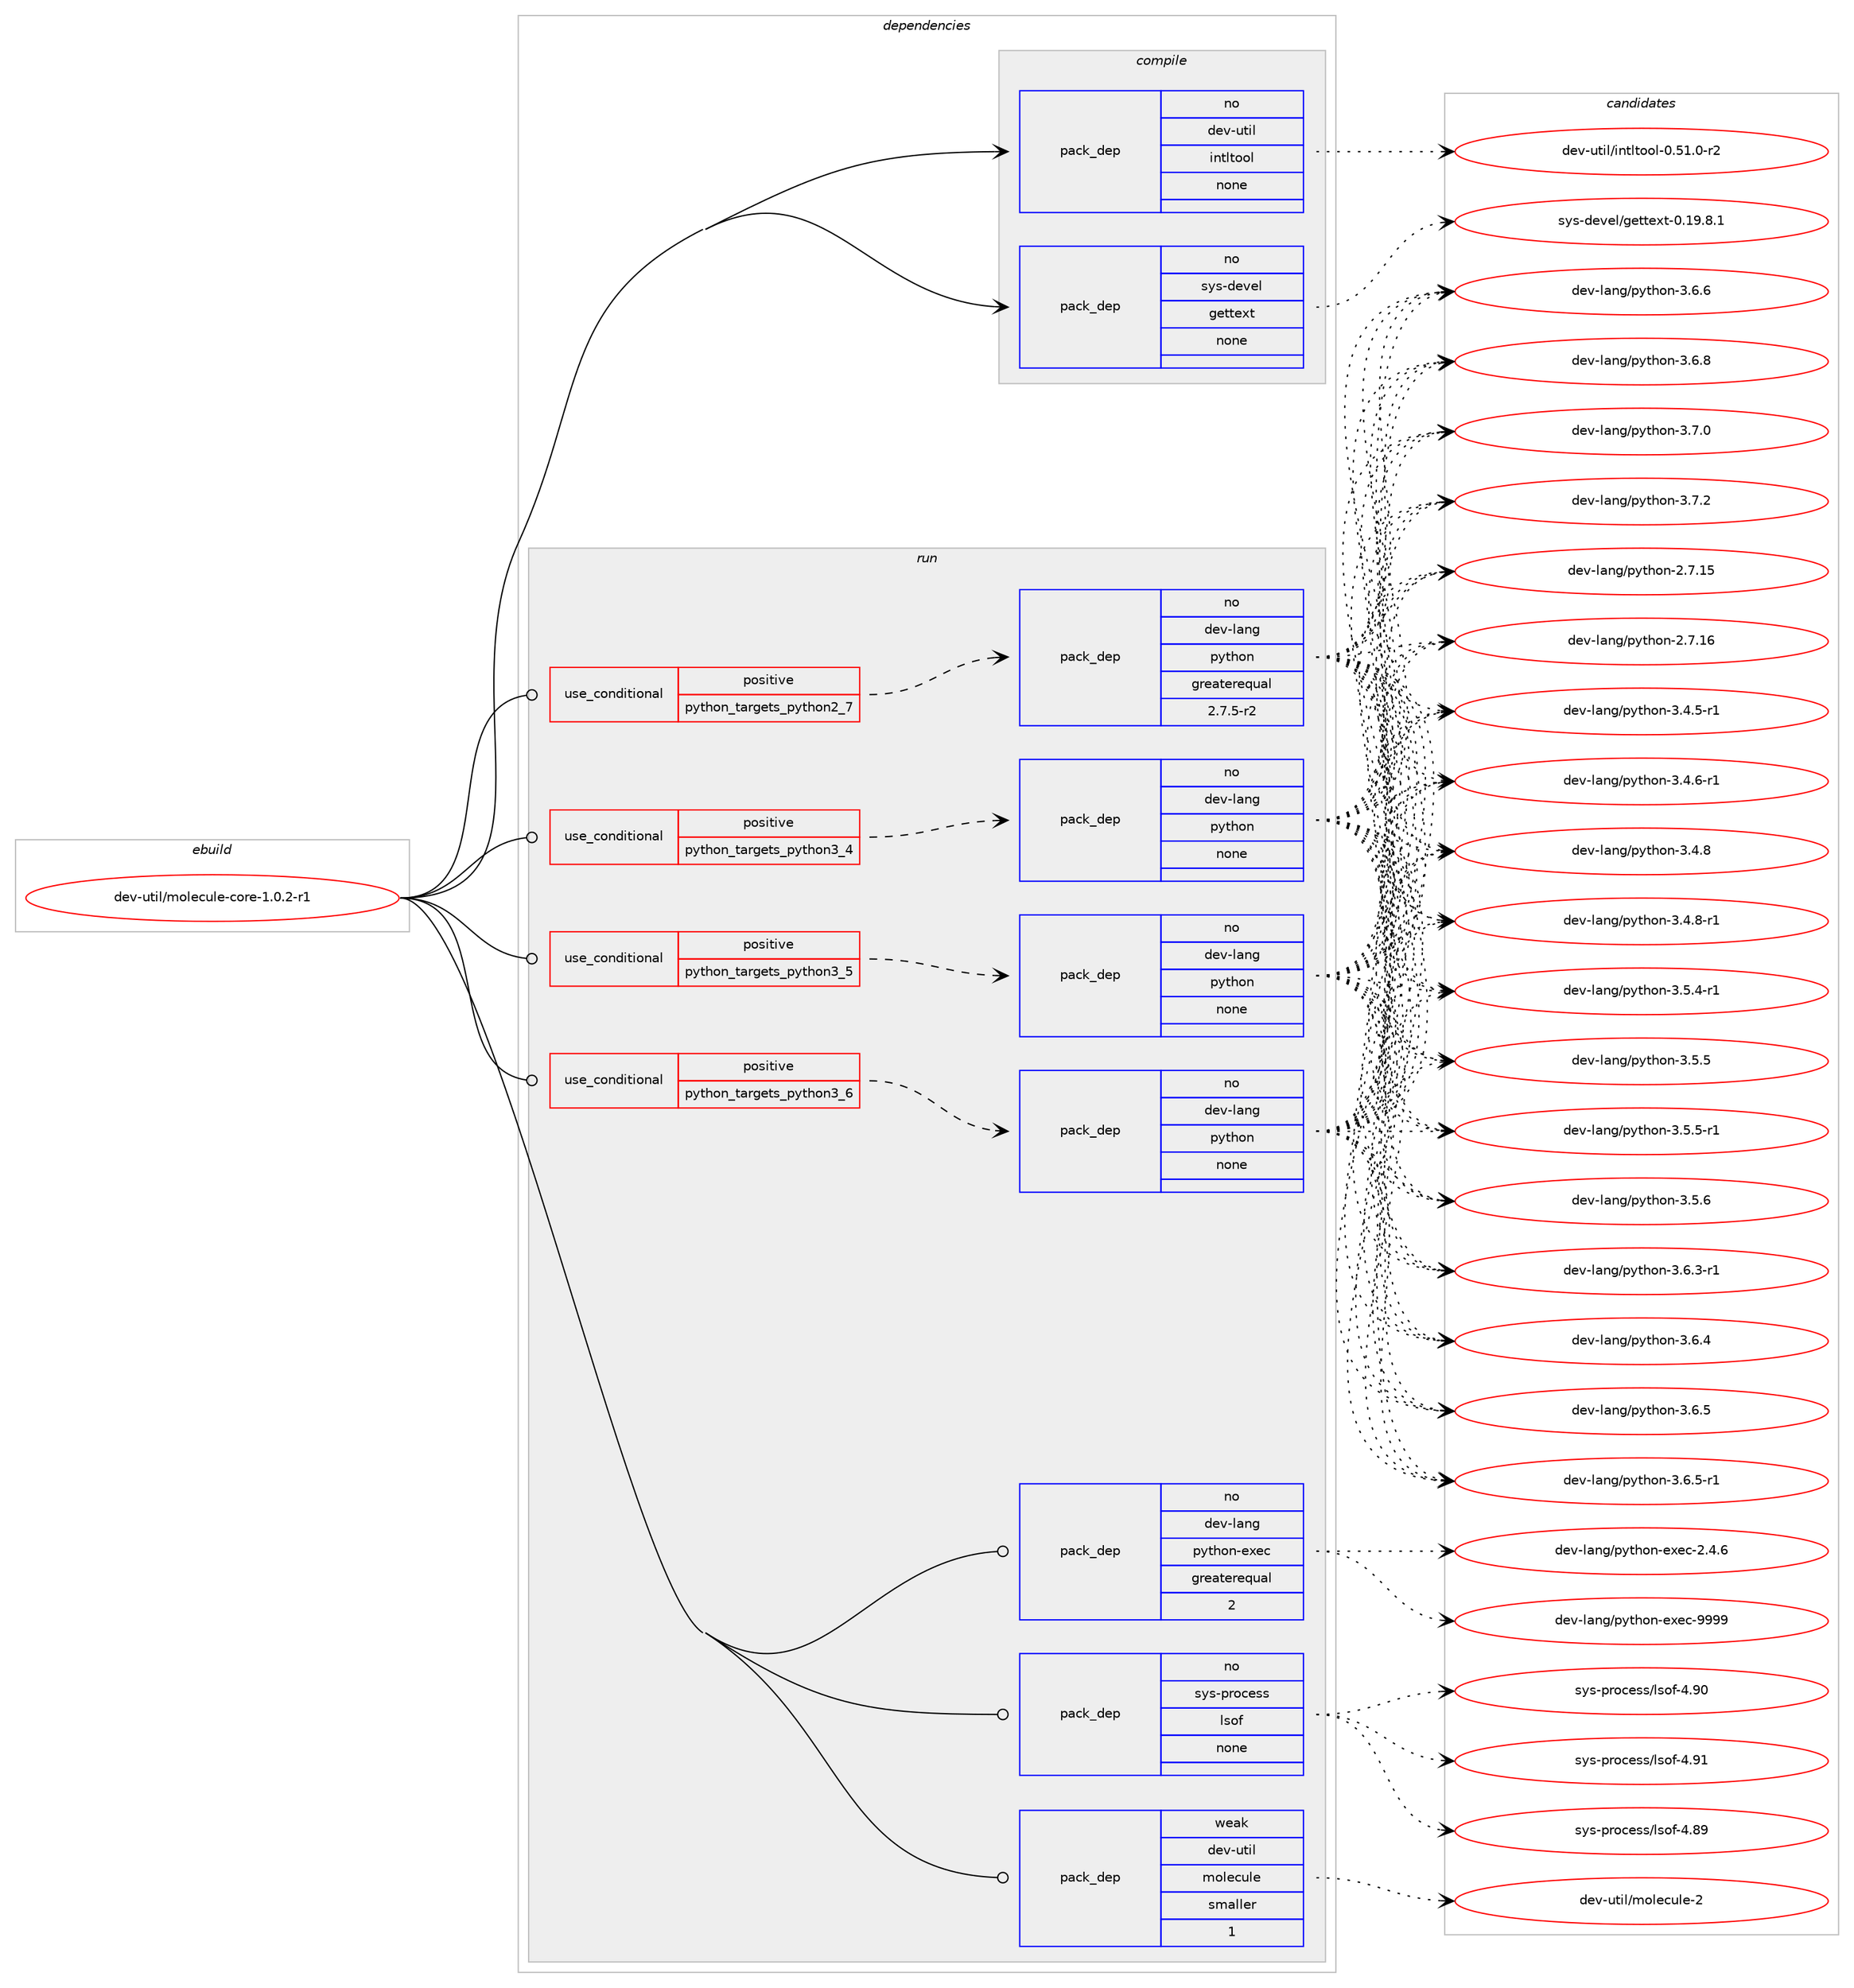 digraph prolog {

# *************
# Graph options
# *************

newrank=true;
concentrate=true;
compound=true;
graph [rankdir=LR,fontname=Helvetica,fontsize=10,ranksep=1.5];#, ranksep=2.5, nodesep=0.2];
edge  [arrowhead=vee];
node  [fontname=Helvetica,fontsize=10];

# **********
# The ebuild
# **********

subgraph cluster_leftcol {
color=gray;
rank=same;
label=<<i>ebuild</i>>;
id [label="dev-util/molecule-core-1.0.2-r1", color=red, width=4, href="../dev-util/molecule-core-1.0.2-r1.svg"];
}

# ****************
# The dependencies
# ****************

subgraph cluster_midcol {
color=gray;
label=<<i>dependencies</i>>;
subgraph cluster_compile {
fillcolor="#eeeeee";
style=filled;
label=<<i>compile</i>>;
subgraph pack1099191 {
dependency1547618 [label=<<TABLE BORDER="0" CELLBORDER="1" CELLSPACING="0" CELLPADDING="4" WIDTH="220"><TR><TD ROWSPAN="6" CELLPADDING="30">pack_dep</TD></TR><TR><TD WIDTH="110">no</TD></TR><TR><TD>dev-util</TD></TR><TR><TD>intltool</TD></TR><TR><TD>none</TD></TR><TR><TD></TD></TR></TABLE>>, shape=none, color=blue];
}
id:e -> dependency1547618:w [weight=20,style="solid",arrowhead="vee"];
subgraph pack1099192 {
dependency1547619 [label=<<TABLE BORDER="0" CELLBORDER="1" CELLSPACING="0" CELLPADDING="4" WIDTH="220"><TR><TD ROWSPAN="6" CELLPADDING="30">pack_dep</TD></TR><TR><TD WIDTH="110">no</TD></TR><TR><TD>sys-devel</TD></TR><TR><TD>gettext</TD></TR><TR><TD>none</TD></TR><TR><TD></TD></TR></TABLE>>, shape=none, color=blue];
}
id:e -> dependency1547619:w [weight=20,style="solid",arrowhead="vee"];
}
subgraph cluster_compileandrun {
fillcolor="#eeeeee";
style=filled;
label=<<i>compile and run</i>>;
}
subgraph cluster_run {
fillcolor="#eeeeee";
style=filled;
label=<<i>run</i>>;
subgraph cond424740 {
dependency1547620 [label=<<TABLE BORDER="0" CELLBORDER="1" CELLSPACING="0" CELLPADDING="4"><TR><TD ROWSPAN="3" CELLPADDING="10">use_conditional</TD></TR><TR><TD>positive</TD></TR><TR><TD>python_targets_python2_7</TD></TR></TABLE>>, shape=none, color=red];
subgraph pack1099193 {
dependency1547621 [label=<<TABLE BORDER="0" CELLBORDER="1" CELLSPACING="0" CELLPADDING="4" WIDTH="220"><TR><TD ROWSPAN="6" CELLPADDING="30">pack_dep</TD></TR><TR><TD WIDTH="110">no</TD></TR><TR><TD>dev-lang</TD></TR><TR><TD>python</TD></TR><TR><TD>greaterequal</TD></TR><TR><TD>2.7.5-r2</TD></TR></TABLE>>, shape=none, color=blue];
}
dependency1547620:e -> dependency1547621:w [weight=20,style="dashed",arrowhead="vee"];
}
id:e -> dependency1547620:w [weight=20,style="solid",arrowhead="odot"];
subgraph cond424741 {
dependency1547622 [label=<<TABLE BORDER="0" CELLBORDER="1" CELLSPACING="0" CELLPADDING="4"><TR><TD ROWSPAN="3" CELLPADDING="10">use_conditional</TD></TR><TR><TD>positive</TD></TR><TR><TD>python_targets_python3_4</TD></TR></TABLE>>, shape=none, color=red];
subgraph pack1099194 {
dependency1547623 [label=<<TABLE BORDER="0" CELLBORDER="1" CELLSPACING="0" CELLPADDING="4" WIDTH="220"><TR><TD ROWSPAN="6" CELLPADDING="30">pack_dep</TD></TR><TR><TD WIDTH="110">no</TD></TR><TR><TD>dev-lang</TD></TR><TR><TD>python</TD></TR><TR><TD>none</TD></TR><TR><TD></TD></TR></TABLE>>, shape=none, color=blue];
}
dependency1547622:e -> dependency1547623:w [weight=20,style="dashed",arrowhead="vee"];
}
id:e -> dependency1547622:w [weight=20,style="solid",arrowhead="odot"];
subgraph cond424742 {
dependency1547624 [label=<<TABLE BORDER="0" CELLBORDER="1" CELLSPACING="0" CELLPADDING="4"><TR><TD ROWSPAN="3" CELLPADDING="10">use_conditional</TD></TR><TR><TD>positive</TD></TR><TR><TD>python_targets_python3_5</TD></TR></TABLE>>, shape=none, color=red];
subgraph pack1099195 {
dependency1547625 [label=<<TABLE BORDER="0" CELLBORDER="1" CELLSPACING="0" CELLPADDING="4" WIDTH="220"><TR><TD ROWSPAN="6" CELLPADDING="30">pack_dep</TD></TR><TR><TD WIDTH="110">no</TD></TR><TR><TD>dev-lang</TD></TR><TR><TD>python</TD></TR><TR><TD>none</TD></TR><TR><TD></TD></TR></TABLE>>, shape=none, color=blue];
}
dependency1547624:e -> dependency1547625:w [weight=20,style="dashed",arrowhead="vee"];
}
id:e -> dependency1547624:w [weight=20,style="solid",arrowhead="odot"];
subgraph cond424743 {
dependency1547626 [label=<<TABLE BORDER="0" CELLBORDER="1" CELLSPACING="0" CELLPADDING="4"><TR><TD ROWSPAN="3" CELLPADDING="10">use_conditional</TD></TR><TR><TD>positive</TD></TR><TR><TD>python_targets_python3_6</TD></TR></TABLE>>, shape=none, color=red];
subgraph pack1099196 {
dependency1547627 [label=<<TABLE BORDER="0" CELLBORDER="1" CELLSPACING="0" CELLPADDING="4" WIDTH="220"><TR><TD ROWSPAN="6" CELLPADDING="30">pack_dep</TD></TR><TR><TD WIDTH="110">no</TD></TR><TR><TD>dev-lang</TD></TR><TR><TD>python</TD></TR><TR><TD>none</TD></TR><TR><TD></TD></TR></TABLE>>, shape=none, color=blue];
}
dependency1547626:e -> dependency1547627:w [weight=20,style="dashed",arrowhead="vee"];
}
id:e -> dependency1547626:w [weight=20,style="solid",arrowhead="odot"];
subgraph pack1099197 {
dependency1547628 [label=<<TABLE BORDER="0" CELLBORDER="1" CELLSPACING="0" CELLPADDING="4" WIDTH="220"><TR><TD ROWSPAN="6" CELLPADDING="30">pack_dep</TD></TR><TR><TD WIDTH="110">no</TD></TR><TR><TD>dev-lang</TD></TR><TR><TD>python-exec</TD></TR><TR><TD>greaterequal</TD></TR><TR><TD>2</TD></TR></TABLE>>, shape=none, color=blue];
}
id:e -> dependency1547628:w [weight=20,style="solid",arrowhead="odot"];
subgraph pack1099198 {
dependency1547629 [label=<<TABLE BORDER="0" CELLBORDER="1" CELLSPACING="0" CELLPADDING="4" WIDTH="220"><TR><TD ROWSPAN="6" CELLPADDING="30">pack_dep</TD></TR><TR><TD WIDTH="110">no</TD></TR><TR><TD>sys-process</TD></TR><TR><TD>lsof</TD></TR><TR><TD>none</TD></TR><TR><TD></TD></TR></TABLE>>, shape=none, color=blue];
}
id:e -> dependency1547629:w [weight=20,style="solid",arrowhead="odot"];
subgraph pack1099199 {
dependency1547630 [label=<<TABLE BORDER="0" CELLBORDER="1" CELLSPACING="0" CELLPADDING="4" WIDTH="220"><TR><TD ROWSPAN="6" CELLPADDING="30">pack_dep</TD></TR><TR><TD WIDTH="110">weak</TD></TR><TR><TD>dev-util</TD></TR><TR><TD>molecule</TD></TR><TR><TD>smaller</TD></TR><TR><TD>1</TD></TR></TABLE>>, shape=none, color=blue];
}
id:e -> dependency1547630:w [weight=20,style="solid",arrowhead="odot"];
}
}

# **************
# The candidates
# **************

subgraph cluster_choices {
rank=same;
color=gray;
label=<<i>candidates</i>>;

subgraph choice1099191 {
color=black;
nodesep=1;
choice1001011184511711610510847105110116108116111111108454846534946484511450 [label="dev-util/intltool-0.51.0-r2", color=red, width=4,href="../dev-util/intltool-0.51.0-r2.svg"];
dependency1547618:e -> choice1001011184511711610510847105110116108116111111108454846534946484511450:w [style=dotted,weight="100"];
}
subgraph choice1099192 {
color=black;
nodesep=1;
choice1151211154510010111810110847103101116116101120116454846495746564649 [label="sys-devel/gettext-0.19.8.1", color=red, width=4,href="../sys-devel/gettext-0.19.8.1.svg"];
dependency1547619:e -> choice1151211154510010111810110847103101116116101120116454846495746564649:w [style=dotted,weight="100"];
}
subgraph choice1099193 {
color=black;
nodesep=1;
choice10010111845108971101034711212111610411111045504655464953 [label="dev-lang/python-2.7.15", color=red, width=4,href="../dev-lang/python-2.7.15.svg"];
choice10010111845108971101034711212111610411111045504655464954 [label="dev-lang/python-2.7.16", color=red, width=4,href="../dev-lang/python-2.7.16.svg"];
choice1001011184510897110103471121211161041111104551465246534511449 [label="dev-lang/python-3.4.5-r1", color=red, width=4,href="../dev-lang/python-3.4.5-r1.svg"];
choice1001011184510897110103471121211161041111104551465246544511449 [label="dev-lang/python-3.4.6-r1", color=red, width=4,href="../dev-lang/python-3.4.6-r1.svg"];
choice100101118451089711010347112121116104111110455146524656 [label="dev-lang/python-3.4.8", color=red, width=4,href="../dev-lang/python-3.4.8.svg"];
choice1001011184510897110103471121211161041111104551465246564511449 [label="dev-lang/python-3.4.8-r1", color=red, width=4,href="../dev-lang/python-3.4.8-r1.svg"];
choice1001011184510897110103471121211161041111104551465346524511449 [label="dev-lang/python-3.5.4-r1", color=red, width=4,href="../dev-lang/python-3.5.4-r1.svg"];
choice100101118451089711010347112121116104111110455146534653 [label="dev-lang/python-3.5.5", color=red, width=4,href="../dev-lang/python-3.5.5.svg"];
choice1001011184510897110103471121211161041111104551465346534511449 [label="dev-lang/python-3.5.5-r1", color=red, width=4,href="../dev-lang/python-3.5.5-r1.svg"];
choice100101118451089711010347112121116104111110455146534654 [label="dev-lang/python-3.5.6", color=red, width=4,href="../dev-lang/python-3.5.6.svg"];
choice1001011184510897110103471121211161041111104551465446514511449 [label="dev-lang/python-3.6.3-r1", color=red, width=4,href="../dev-lang/python-3.6.3-r1.svg"];
choice100101118451089711010347112121116104111110455146544652 [label="dev-lang/python-3.6.4", color=red, width=4,href="../dev-lang/python-3.6.4.svg"];
choice100101118451089711010347112121116104111110455146544653 [label="dev-lang/python-3.6.5", color=red, width=4,href="../dev-lang/python-3.6.5.svg"];
choice1001011184510897110103471121211161041111104551465446534511449 [label="dev-lang/python-3.6.5-r1", color=red, width=4,href="../dev-lang/python-3.6.5-r1.svg"];
choice100101118451089711010347112121116104111110455146544654 [label="dev-lang/python-3.6.6", color=red, width=4,href="../dev-lang/python-3.6.6.svg"];
choice100101118451089711010347112121116104111110455146544656 [label="dev-lang/python-3.6.8", color=red, width=4,href="../dev-lang/python-3.6.8.svg"];
choice100101118451089711010347112121116104111110455146554648 [label="dev-lang/python-3.7.0", color=red, width=4,href="../dev-lang/python-3.7.0.svg"];
choice100101118451089711010347112121116104111110455146554650 [label="dev-lang/python-3.7.2", color=red, width=4,href="../dev-lang/python-3.7.2.svg"];
dependency1547621:e -> choice10010111845108971101034711212111610411111045504655464953:w [style=dotted,weight="100"];
dependency1547621:e -> choice10010111845108971101034711212111610411111045504655464954:w [style=dotted,weight="100"];
dependency1547621:e -> choice1001011184510897110103471121211161041111104551465246534511449:w [style=dotted,weight="100"];
dependency1547621:e -> choice1001011184510897110103471121211161041111104551465246544511449:w [style=dotted,weight="100"];
dependency1547621:e -> choice100101118451089711010347112121116104111110455146524656:w [style=dotted,weight="100"];
dependency1547621:e -> choice1001011184510897110103471121211161041111104551465246564511449:w [style=dotted,weight="100"];
dependency1547621:e -> choice1001011184510897110103471121211161041111104551465346524511449:w [style=dotted,weight="100"];
dependency1547621:e -> choice100101118451089711010347112121116104111110455146534653:w [style=dotted,weight="100"];
dependency1547621:e -> choice1001011184510897110103471121211161041111104551465346534511449:w [style=dotted,weight="100"];
dependency1547621:e -> choice100101118451089711010347112121116104111110455146534654:w [style=dotted,weight="100"];
dependency1547621:e -> choice1001011184510897110103471121211161041111104551465446514511449:w [style=dotted,weight="100"];
dependency1547621:e -> choice100101118451089711010347112121116104111110455146544652:w [style=dotted,weight="100"];
dependency1547621:e -> choice100101118451089711010347112121116104111110455146544653:w [style=dotted,weight="100"];
dependency1547621:e -> choice1001011184510897110103471121211161041111104551465446534511449:w [style=dotted,weight="100"];
dependency1547621:e -> choice100101118451089711010347112121116104111110455146544654:w [style=dotted,weight="100"];
dependency1547621:e -> choice100101118451089711010347112121116104111110455146544656:w [style=dotted,weight="100"];
dependency1547621:e -> choice100101118451089711010347112121116104111110455146554648:w [style=dotted,weight="100"];
dependency1547621:e -> choice100101118451089711010347112121116104111110455146554650:w [style=dotted,weight="100"];
}
subgraph choice1099194 {
color=black;
nodesep=1;
choice10010111845108971101034711212111610411111045504655464953 [label="dev-lang/python-2.7.15", color=red, width=4,href="../dev-lang/python-2.7.15.svg"];
choice10010111845108971101034711212111610411111045504655464954 [label="dev-lang/python-2.7.16", color=red, width=4,href="../dev-lang/python-2.7.16.svg"];
choice1001011184510897110103471121211161041111104551465246534511449 [label="dev-lang/python-3.4.5-r1", color=red, width=4,href="../dev-lang/python-3.4.5-r1.svg"];
choice1001011184510897110103471121211161041111104551465246544511449 [label="dev-lang/python-3.4.6-r1", color=red, width=4,href="../dev-lang/python-3.4.6-r1.svg"];
choice100101118451089711010347112121116104111110455146524656 [label="dev-lang/python-3.4.8", color=red, width=4,href="../dev-lang/python-3.4.8.svg"];
choice1001011184510897110103471121211161041111104551465246564511449 [label="dev-lang/python-3.4.8-r1", color=red, width=4,href="../dev-lang/python-3.4.8-r1.svg"];
choice1001011184510897110103471121211161041111104551465346524511449 [label="dev-lang/python-3.5.4-r1", color=red, width=4,href="../dev-lang/python-3.5.4-r1.svg"];
choice100101118451089711010347112121116104111110455146534653 [label="dev-lang/python-3.5.5", color=red, width=4,href="../dev-lang/python-3.5.5.svg"];
choice1001011184510897110103471121211161041111104551465346534511449 [label="dev-lang/python-3.5.5-r1", color=red, width=4,href="../dev-lang/python-3.5.5-r1.svg"];
choice100101118451089711010347112121116104111110455146534654 [label="dev-lang/python-3.5.6", color=red, width=4,href="../dev-lang/python-3.5.6.svg"];
choice1001011184510897110103471121211161041111104551465446514511449 [label="dev-lang/python-3.6.3-r1", color=red, width=4,href="../dev-lang/python-3.6.3-r1.svg"];
choice100101118451089711010347112121116104111110455146544652 [label="dev-lang/python-3.6.4", color=red, width=4,href="../dev-lang/python-3.6.4.svg"];
choice100101118451089711010347112121116104111110455146544653 [label="dev-lang/python-3.6.5", color=red, width=4,href="../dev-lang/python-3.6.5.svg"];
choice1001011184510897110103471121211161041111104551465446534511449 [label="dev-lang/python-3.6.5-r1", color=red, width=4,href="../dev-lang/python-3.6.5-r1.svg"];
choice100101118451089711010347112121116104111110455146544654 [label="dev-lang/python-3.6.6", color=red, width=4,href="../dev-lang/python-3.6.6.svg"];
choice100101118451089711010347112121116104111110455146544656 [label="dev-lang/python-3.6.8", color=red, width=4,href="../dev-lang/python-3.6.8.svg"];
choice100101118451089711010347112121116104111110455146554648 [label="dev-lang/python-3.7.0", color=red, width=4,href="../dev-lang/python-3.7.0.svg"];
choice100101118451089711010347112121116104111110455146554650 [label="dev-lang/python-3.7.2", color=red, width=4,href="../dev-lang/python-3.7.2.svg"];
dependency1547623:e -> choice10010111845108971101034711212111610411111045504655464953:w [style=dotted,weight="100"];
dependency1547623:e -> choice10010111845108971101034711212111610411111045504655464954:w [style=dotted,weight="100"];
dependency1547623:e -> choice1001011184510897110103471121211161041111104551465246534511449:w [style=dotted,weight="100"];
dependency1547623:e -> choice1001011184510897110103471121211161041111104551465246544511449:w [style=dotted,weight="100"];
dependency1547623:e -> choice100101118451089711010347112121116104111110455146524656:w [style=dotted,weight="100"];
dependency1547623:e -> choice1001011184510897110103471121211161041111104551465246564511449:w [style=dotted,weight="100"];
dependency1547623:e -> choice1001011184510897110103471121211161041111104551465346524511449:w [style=dotted,weight="100"];
dependency1547623:e -> choice100101118451089711010347112121116104111110455146534653:w [style=dotted,weight="100"];
dependency1547623:e -> choice1001011184510897110103471121211161041111104551465346534511449:w [style=dotted,weight="100"];
dependency1547623:e -> choice100101118451089711010347112121116104111110455146534654:w [style=dotted,weight="100"];
dependency1547623:e -> choice1001011184510897110103471121211161041111104551465446514511449:w [style=dotted,weight="100"];
dependency1547623:e -> choice100101118451089711010347112121116104111110455146544652:w [style=dotted,weight="100"];
dependency1547623:e -> choice100101118451089711010347112121116104111110455146544653:w [style=dotted,weight="100"];
dependency1547623:e -> choice1001011184510897110103471121211161041111104551465446534511449:w [style=dotted,weight="100"];
dependency1547623:e -> choice100101118451089711010347112121116104111110455146544654:w [style=dotted,weight="100"];
dependency1547623:e -> choice100101118451089711010347112121116104111110455146544656:w [style=dotted,weight="100"];
dependency1547623:e -> choice100101118451089711010347112121116104111110455146554648:w [style=dotted,weight="100"];
dependency1547623:e -> choice100101118451089711010347112121116104111110455146554650:w [style=dotted,weight="100"];
}
subgraph choice1099195 {
color=black;
nodesep=1;
choice10010111845108971101034711212111610411111045504655464953 [label="dev-lang/python-2.7.15", color=red, width=4,href="../dev-lang/python-2.7.15.svg"];
choice10010111845108971101034711212111610411111045504655464954 [label="dev-lang/python-2.7.16", color=red, width=4,href="../dev-lang/python-2.7.16.svg"];
choice1001011184510897110103471121211161041111104551465246534511449 [label="dev-lang/python-3.4.5-r1", color=red, width=4,href="../dev-lang/python-3.4.5-r1.svg"];
choice1001011184510897110103471121211161041111104551465246544511449 [label="dev-lang/python-3.4.6-r1", color=red, width=4,href="../dev-lang/python-3.4.6-r1.svg"];
choice100101118451089711010347112121116104111110455146524656 [label="dev-lang/python-3.4.8", color=red, width=4,href="../dev-lang/python-3.4.8.svg"];
choice1001011184510897110103471121211161041111104551465246564511449 [label="dev-lang/python-3.4.8-r1", color=red, width=4,href="../dev-lang/python-3.4.8-r1.svg"];
choice1001011184510897110103471121211161041111104551465346524511449 [label="dev-lang/python-3.5.4-r1", color=red, width=4,href="../dev-lang/python-3.5.4-r1.svg"];
choice100101118451089711010347112121116104111110455146534653 [label="dev-lang/python-3.5.5", color=red, width=4,href="../dev-lang/python-3.5.5.svg"];
choice1001011184510897110103471121211161041111104551465346534511449 [label="dev-lang/python-3.5.5-r1", color=red, width=4,href="../dev-lang/python-3.5.5-r1.svg"];
choice100101118451089711010347112121116104111110455146534654 [label="dev-lang/python-3.5.6", color=red, width=4,href="../dev-lang/python-3.5.6.svg"];
choice1001011184510897110103471121211161041111104551465446514511449 [label="dev-lang/python-3.6.3-r1", color=red, width=4,href="../dev-lang/python-3.6.3-r1.svg"];
choice100101118451089711010347112121116104111110455146544652 [label="dev-lang/python-3.6.4", color=red, width=4,href="../dev-lang/python-3.6.4.svg"];
choice100101118451089711010347112121116104111110455146544653 [label="dev-lang/python-3.6.5", color=red, width=4,href="../dev-lang/python-3.6.5.svg"];
choice1001011184510897110103471121211161041111104551465446534511449 [label="dev-lang/python-3.6.5-r1", color=red, width=4,href="../dev-lang/python-3.6.5-r1.svg"];
choice100101118451089711010347112121116104111110455146544654 [label="dev-lang/python-3.6.6", color=red, width=4,href="../dev-lang/python-3.6.6.svg"];
choice100101118451089711010347112121116104111110455146544656 [label="dev-lang/python-3.6.8", color=red, width=4,href="../dev-lang/python-3.6.8.svg"];
choice100101118451089711010347112121116104111110455146554648 [label="dev-lang/python-3.7.0", color=red, width=4,href="../dev-lang/python-3.7.0.svg"];
choice100101118451089711010347112121116104111110455146554650 [label="dev-lang/python-3.7.2", color=red, width=4,href="../dev-lang/python-3.7.2.svg"];
dependency1547625:e -> choice10010111845108971101034711212111610411111045504655464953:w [style=dotted,weight="100"];
dependency1547625:e -> choice10010111845108971101034711212111610411111045504655464954:w [style=dotted,weight="100"];
dependency1547625:e -> choice1001011184510897110103471121211161041111104551465246534511449:w [style=dotted,weight="100"];
dependency1547625:e -> choice1001011184510897110103471121211161041111104551465246544511449:w [style=dotted,weight="100"];
dependency1547625:e -> choice100101118451089711010347112121116104111110455146524656:w [style=dotted,weight="100"];
dependency1547625:e -> choice1001011184510897110103471121211161041111104551465246564511449:w [style=dotted,weight="100"];
dependency1547625:e -> choice1001011184510897110103471121211161041111104551465346524511449:w [style=dotted,weight="100"];
dependency1547625:e -> choice100101118451089711010347112121116104111110455146534653:w [style=dotted,weight="100"];
dependency1547625:e -> choice1001011184510897110103471121211161041111104551465346534511449:w [style=dotted,weight="100"];
dependency1547625:e -> choice100101118451089711010347112121116104111110455146534654:w [style=dotted,weight="100"];
dependency1547625:e -> choice1001011184510897110103471121211161041111104551465446514511449:w [style=dotted,weight="100"];
dependency1547625:e -> choice100101118451089711010347112121116104111110455146544652:w [style=dotted,weight="100"];
dependency1547625:e -> choice100101118451089711010347112121116104111110455146544653:w [style=dotted,weight="100"];
dependency1547625:e -> choice1001011184510897110103471121211161041111104551465446534511449:w [style=dotted,weight="100"];
dependency1547625:e -> choice100101118451089711010347112121116104111110455146544654:w [style=dotted,weight="100"];
dependency1547625:e -> choice100101118451089711010347112121116104111110455146544656:w [style=dotted,weight="100"];
dependency1547625:e -> choice100101118451089711010347112121116104111110455146554648:w [style=dotted,weight="100"];
dependency1547625:e -> choice100101118451089711010347112121116104111110455146554650:w [style=dotted,weight="100"];
}
subgraph choice1099196 {
color=black;
nodesep=1;
choice10010111845108971101034711212111610411111045504655464953 [label="dev-lang/python-2.7.15", color=red, width=4,href="../dev-lang/python-2.7.15.svg"];
choice10010111845108971101034711212111610411111045504655464954 [label="dev-lang/python-2.7.16", color=red, width=4,href="../dev-lang/python-2.7.16.svg"];
choice1001011184510897110103471121211161041111104551465246534511449 [label="dev-lang/python-3.4.5-r1", color=red, width=4,href="../dev-lang/python-3.4.5-r1.svg"];
choice1001011184510897110103471121211161041111104551465246544511449 [label="dev-lang/python-3.4.6-r1", color=red, width=4,href="../dev-lang/python-3.4.6-r1.svg"];
choice100101118451089711010347112121116104111110455146524656 [label="dev-lang/python-3.4.8", color=red, width=4,href="../dev-lang/python-3.4.8.svg"];
choice1001011184510897110103471121211161041111104551465246564511449 [label="dev-lang/python-3.4.8-r1", color=red, width=4,href="../dev-lang/python-3.4.8-r1.svg"];
choice1001011184510897110103471121211161041111104551465346524511449 [label="dev-lang/python-3.5.4-r1", color=red, width=4,href="../dev-lang/python-3.5.4-r1.svg"];
choice100101118451089711010347112121116104111110455146534653 [label="dev-lang/python-3.5.5", color=red, width=4,href="../dev-lang/python-3.5.5.svg"];
choice1001011184510897110103471121211161041111104551465346534511449 [label="dev-lang/python-3.5.5-r1", color=red, width=4,href="../dev-lang/python-3.5.5-r1.svg"];
choice100101118451089711010347112121116104111110455146534654 [label="dev-lang/python-3.5.6", color=red, width=4,href="../dev-lang/python-3.5.6.svg"];
choice1001011184510897110103471121211161041111104551465446514511449 [label="dev-lang/python-3.6.3-r1", color=red, width=4,href="../dev-lang/python-3.6.3-r1.svg"];
choice100101118451089711010347112121116104111110455146544652 [label="dev-lang/python-3.6.4", color=red, width=4,href="../dev-lang/python-3.6.4.svg"];
choice100101118451089711010347112121116104111110455146544653 [label="dev-lang/python-3.6.5", color=red, width=4,href="../dev-lang/python-3.6.5.svg"];
choice1001011184510897110103471121211161041111104551465446534511449 [label="dev-lang/python-3.6.5-r1", color=red, width=4,href="../dev-lang/python-3.6.5-r1.svg"];
choice100101118451089711010347112121116104111110455146544654 [label="dev-lang/python-3.6.6", color=red, width=4,href="../dev-lang/python-3.6.6.svg"];
choice100101118451089711010347112121116104111110455146544656 [label="dev-lang/python-3.6.8", color=red, width=4,href="../dev-lang/python-3.6.8.svg"];
choice100101118451089711010347112121116104111110455146554648 [label="dev-lang/python-3.7.0", color=red, width=4,href="../dev-lang/python-3.7.0.svg"];
choice100101118451089711010347112121116104111110455146554650 [label="dev-lang/python-3.7.2", color=red, width=4,href="../dev-lang/python-3.7.2.svg"];
dependency1547627:e -> choice10010111845108971101034711212111610411111045504655464953:w [style=dotted,weight="100"];
dependency1547627:e -> choice10010111845108971101034711212111610411111045504655464954:w [style=dotted,weight="100"];
dependency1547627:e -> choice1001011184510897110103471121211161041111104551465246534511449:w [style=dotted,weight="100"];
dependency1547627:e -> choice1001011184510897110103471121211161041111104551465246544511449:w [style=dotted,weight="100"];
dependency1547627:e -> choice100101118451089711010347112121116104111110455146524656:w [style=dotted,weight="100"];
dependency1547627:e -> choice1001011184510897110103471121211161041111104551465246564511449:w [style=dotted,weight="100"];
dependency1547627:e -> choice1001011184510897110103471121211161041111104551465346524511449:w [style=dotted,weight="100"];
dependency1547627:e -> choice100101118451089711010347112121116104111110455146534653:w [style=dotted,weight="100"];
dependency1547627:e -> choice1001011184510897110103471121211161041111104551465346534511449:w [style=dotted,weight="100"];
dependency1547627:e -> choice100101118451089711010347112121116104111110455146534654:w [style=dotted,weight="100"];
dependency1547627:e -> choice1001011184510897110103471121211161041111104551465446514511449:w [style=dotted,weight="100"];
dependency1547627:e -> choice100101118451089711010347112121116104111110455146544652:w [style=dotted,weight="100"];
dependency1547627:e -> choice100101118451089711010347112121116104111110455146544653:w [style=dotted,weight="100"];
dependency1547627:e -> choice1001011184510897110103471121211161041111104551465446534511449:w [style=dotted,weight="100"];
dependency1547627:e -> choice100101118451089711010347112121116104111110455146544654:w [style=dotted,weight="100"];
dependency1547627:e -> choice100101118451089711010347112121116104111110455146544656:w [style=dotted,weight="100"];
dependency1547627:e -> choice100101118451089711010347112121116104111110455146554648:w [style=dotted,weight="100"];
dependency1547627:e -> choice100101118451089711010347112121116104111110455146554650:w [style=dotted,weight="100"];
}
subgraph choice1099197 {
color=black;
nodesep=1;
choice1001011184510897110103471121211161041111104510112010199455046524654 [label="dev-lang/python-exec-2.4.6", color=red, width=4,href="../dev-lang/python-exec-2.4.6.svg"];
choice10010111845108971101034711212111610411111045101120101994557575757 [label="dev-lang/python-exec-9999", color=red, width=4,href="../dev-lang/python-exec-9999.svg"];
dependency1547628:e -> choice1001011184510897110103471121211161041111104510112010199455046524654:w [style=dotted,weight="100"];
dependency1547628:e -> choice10010111845108971101034711212111610411111045101120101994557575757:w [style=dotted,weight="100"];
}
subgraph choice1099198 {
color=black;
nodesep=1;
choice1151211154511211411199101115115471081151111024552465657 [label="sys-process/lsof-4.89", color=red, width=4,href="../sys-process/lsof-4.89.svg"];
choice1151211154511211411199101115115471081151111024552465748 [label="sys-process/lsof-4.90", color=red, width=4,href="../sys-process/lsof-4.90.svg"];
choice1151211154511211411199101115115471081151111024552465749 [label="sys-process/lsof-4.91", color=red, width=4,href="../sys-process/lsof-4.91.svg"];
dependency1547629:e -> choice1151211154511211411199101115115471081151111024552465657:w [style=dotted,weight="100"];
dependency1547629:e -> choice1151211154511211411199101115115471081151111024552465748:w [style=dotted,weight="100"];
dependency1547629:e -> choice1151211154511211411199101115115471081151111024552465749:w [style=dotted,weight="100"];
}
subgraph choice1099199 {
color=black;
nodesep=1;
choice1001011184511711610510847109111108101991171081014550 [label="dev-util/molecule-2", color=red, width=4,href="../dev-util/molecule-2.svg"];
dependency1547630:e -> choice1001011184511711610510847109111108101991171081014550:w [style=dotted,weight="100"];
}
}

}
